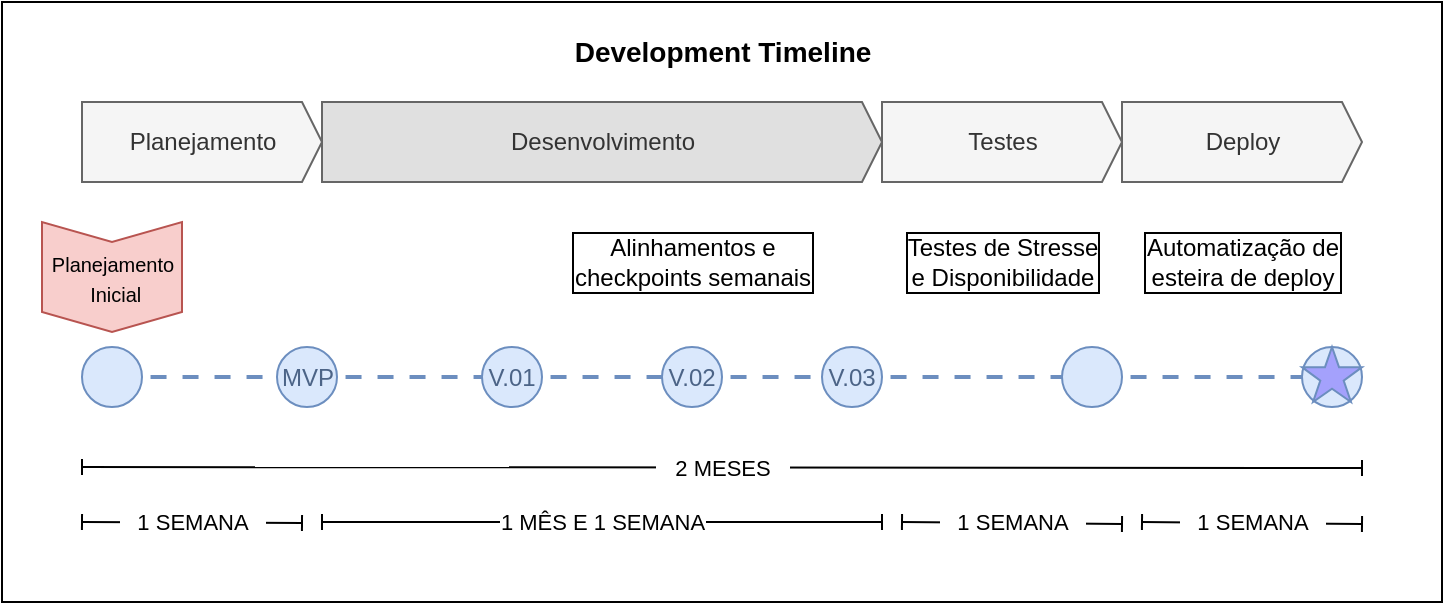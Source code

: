 <mxfile version="22.1.18" type="github">
  <diagram name="Page-1" id="jvHXsrBljIZh9Bcvvygx">
    <mxGraphModel dx="733" dy="390" grid="1" gridSize="10" guides="1" tooltips="1" connect="1" arrows="1" fold="1" page="1" pageScale="1" pageWidth="850" pageHeight="1100" math="0" shadow="0">
      <root>
        <mxCell id="0" />
        <mxCell id="1" parent="0" />
        <mxCell id="OGMLSJQyytf993Z_IZep-33" value="" style="rounded=0;whiteSpace=wrap;html=1;" vertex="1" parent="1">
          <mxGeometry x="40" y="30" width="720" height="300" as="geometry" />
        </mxCell>
        <mxCell id="OGMLSJQyytf993Z_IZep-26" value="" style="ellipse;whiteSpace=wrap;html=1;aspect=fixed;fillColor=#dae8fc;strokeColor=#6c8ebf;" vertex="1" parent="1">
          <mxGeometry x="690" y="202.5" width="30" height="30" as="geometry" />
        </mxCell>
        <mxCell id="OGMLSJQyytf993Z_IZep-3" value="Planejamento" style="html=1;shadow=0;dashed=0;align=center;verticalAlign=middle;shape=mxgraph.arrows2.arrow;dy=0;dx=10;notch=0;fillColor=#f5f5f5;strokeColor=#666666;fontColor=#333333;" vertex="1" parent="1">
          <mxGeometry x="80" y="80" width="120" height="40" as="geometry" />
        </mxCell>
        <mxCell id="OGMLSJQyytf993Z_IZep-4" value="Desenvolvimento" style="html=1;shadow=0;dashed=0;align=center;verticalAlign=middle;shape=mxgraph.arrows2.arrow;dy=0;dx=10;notch=0;fillColor=#E0E0E0;strokeColor=#666666;fontColor=#333333;" vertex="1" parent="1">
          <mxGeometry x="200" y="80" width="280" height="40" as="geometry" />
        </mxCell>
        <mxCell id="OGMLSJQyytf993Z_IZep-5" value="Testes" style="html=1;shadow=0;dashed=0;align=center;verticalAlign=middle;shape=mxgraph.arrows2.arrow;dy=0;dx=10;notch=0;fillColor=#f5f5f5;strokeColor=#666666;fontColor=#333333;" vertex="1" parent="1">
          <mxGeometry x="480" y="80" width="120" height="40" as="geometry" />
        </mxCell>
        <mxCell id="OGMLSJQyytf993Z_IZep-6" value="Deploy" style="html=1;shadow=0;dashed=0;align=center;verticalAlign=middle;shape=mxgraph.arrows2.arrow;dy=0;dx=10;notch=0;fillColor=#f5f5f5;strokeColor=#666666;fontColor=#333333;" vertex="1" parent="1">
          <mxGeometry x="600" y="80" width="120" height="40" as="geometry" />
        </mxCell>
        <mxCell id="OGMLSJQyytf993Z_IZep-7" value="" style="html=1;shadow=0;dashed=0;align=center;verticalAlign=middle;shape=mxgraph.arrows2.arrow;dy=0;dx=10;notch=10;rotation=90;whiteSpace=wrap;fillColor=#f8cecc;strokeColor=#b85450;" vertex="1" parent="1">
          <mxGeometry x="67.5" y="132.5" width="55" height="70" as="geometry" />
        </mxCell>
        <mxCell id="OGMLSJQyytf993Z_IZep-8" value="&lt;font style=&quot;font-size: 10px;&quot;&gt;Planejamento&lt;br&gt;&amp;nbsp;Inicial&lt;/font&gt;" style="text;html=1;align=center;verticalAlign=middle;resizable=0;points=[];autosize=1;strokeColor=none;fillColor=none;" vertex="1" parent="1">
          <mxGeometry x="55" y="147.5" width="80" height="40" as="geometry" />
        </mxCell>
        <mxCell id="OGMLSJQyytf993Z_IZep-11" style="edgeStyle=orthogonalEdgeStyle;rounded=0;orthogonalLoop=1;jettySize=auto;html=1;exitX=1;exitY=0.5;exitDx=0;exitDy=0;entryX=0;entryY=0.5;entryDx=0;entryDy=0;endArrow=none;endFill=0;flowAnimation=1;strokeWidth=2;fillColor=#dae8fc;strokeColor=#6c8ebf;" edge="1" parent="1" source="OGMLSJQyytf993Z_IZep-9" target="OGMLSJQyytf993Z_IZep-10">
          <mxGeometry relative="1" as="geometry" />
        </mxCell>
        <mxCell id="OGMLSJQyytf993Z_IZep-9" value="" style="ellipse;whiteSpace=wrap;html=1;aspect=fixed;fillColor=#dae8fc;strokeColor=#6c8ebf;" vertex="1" parent="1">
          <mxGeometry x="80" y="202.5" width="30" height="30" as="geometry" />
        </mxCell>
        <mxCell id="OGMLSJQyytf993Z_IZep-15" style="edgeStyle=orthogonalEdgeStyle;rounded=0;orthogonalLoop=1;jettySize=auto;html=1;exitX=1;exitY=0.5;exitDx=0;exitDy=0;endArrow=none;endFill=0;flowAnimation=1;strokeWidth=2;fillColor=#dae8fc;strokeColor=#6c8ebf;" edge="1" parent="1" source="OGMLSJQyytf993Z_IZep-10" target="OGMLSJQyytf993Z_IZep-12">
          <mxGeometry relative="1" as="geometry" />
        </mxCell>
        <mxCell id="OGMLSJQyytf993Z_IZep-10" value="MVP" style="ellipse;whiteSpace=wrap;html=1;aspect=fixed;fillColor=#dae8fc;strokeColor=#6c8ebf;fontColor=#4C6487;" vertex="1" parent="1">
          <mxGeometry x="177.5" y="202.5" width="30" height="30" as="geometry" />
        </mxCell>
        <mxCell id="OGMLSJQyytf993Z_IZep-16" style="edgeStyle=orthogonalEdgeStyle;rounded=0;orthogonalLoop=1;jettySize=auto;html=1;exitX=1;exitY=0.5;exitDx=0;exitDy=0;entryX=0;entryY=0.5;entryDx=0;entryDy=0;endArrow=none;endFill=0;flowAnimation=1;strokeWidth=2;fillColor=#dae8fc;strokeColor=#6c8ebf;" edge="1" parent="1" source="OGMLSJQyytf993Z_IZep-12" target="OGMLSJQyytf993Z_IZep-13">
          <mxGeometry relative="1" as="geometry" />
        </mxCell>
        <mxCell id="OGMLSJQyytf993Z_IZep-12" value="V.01" style="ellipse;whiteSpace=wrap;html=1;aspect=fixed;fillColor=#dae8fc;strokeColor=#6c8ebf;fontColor=#4C6487;" vertex="1" parent="1">
          <mxGeometry x="280" y="202.5" width="30" height="30" as="geometry" />
        </mxCell>
        <mxCell id="OGMLSJQyytf993Z_IZep-17" style="edgeStyle=orthogonalEdgeStyle;rounded=0;orthogonalLoop=1;jettySize=auto;html=1;exitX=1;exitY=0.5;exitDx=0;exitDy=0;entryX=0;entryY=0.5;entryDx=0;entryDy=0;endArrow=none;endFill=0;flowAnimation=1;strokeWidth=2;fillColor=#dae8fc;strokeColor=#6c8ebf;" edge="1" parent="1" source="OGMLSJQyytf993Z_IZep-13" target="OGMLSJQyytf993Z_IZep-14">
          <mxGeometry relative="1" as="geometry" />
        </mxCell>
        <mxCell id="OGMLSJQyytf993Z_IZep-13" value="V.02" style="ellipse;whiteSpace=wrap;html=1;aspect=fixed;fillColor=#dae8fc;strokeColor=#6c8ebf;fontColor=#4C6487;" vertex="1" parent="1">
          <mxGeometry x="370" y="202.5" width="30" height="30" as="geometry" />
        </mxCell>
        <mxCell id="OGMLSJQyytf993Z_IZep-22" style="edgeStyle=orthogonalEdgeStyle;rounded=0;orthogonalLoop=1;jettySize=auto;html=1;exitX=1;exitY=0.5;exitDx=0;exitDy=0;entryX=0;entryY=0.5;entryDx=0;entryDy=0;endArrow=none;endFill=0;flowAnimation=1;strokeWidth=2;fillColor=#dae8fc;strokeColor=#6c8ebf;" edge="1" parent="1" source="OGMLSJQyytf993Z_IZep-14" target="OGMLSJQyytf993Z_IZep-21">
          <mxGeometry relative="1" as="geometry" />
        </mxCell>
        <mxCell id="OGMLSJQyytf993Z_IZep-14" value="V.03" style="ellipse;whiteSpace=wrap;html=1;aspect=fixed;fillColor=#dae8fc;strokeColor=#6c8ebf;fontColor=#4C6487;" vertex="1" parent="1">
          <mxGeometry x="450" y="202.5" width="30" height="30" as="geometry" />
        </mxCell>
        <mxCell id="OGMLSJQyytf993Z_IZep-18" value="Alinhamentos e &lt;br&gt;checkpoints semanais" style="text;html=1;align=center;verticalAlign=middle;resizable=0;points=[];autosize=1;labelBorderColor=default;" vertex="1" parent="1">
          <mxGeometry x="315" y="140" width="140" height="40" as="geometry" />
        </mxCell>
        <mxCell id="OGMLSJQyytf993Z_IZep-27" style="edgeStyle=orthogonalEdgeStyle;rounded=0;orthogonalLoop=1;jettySize=auto;html=1;exitX=1;exitY=0.5;exitDx=0;exitDy=0;entryX=0;entryY=0.5;entryDx=0;entryDy=0;endArrow=none;endFill=0;flowAnimation=1;strokeWidth=2;fillColor=#dae8fc;strokeColor=#6c8ebf;" edge="1" parent="1" source="OGMLSJQyytf993Z_IZep-21" target="OGMLSJQyytf993Z_IZep-26">
          <mxGeometry relative="1" as="geometry">
            <mxPoint x="600" y="230" as="targetPoint" />
          </mxGeometry>
        </mxCell>
        <mxCell id="OGMLSJQyytf993Z_IZep-21" value="" style="ellipse;whiteSpace=wrap;html=1;aspect=fixed;fillColor=#dae8fc;strokeColor=#6c8ebf;" vertex="1" parent="1">
          <mxGeometry x="570" y="202.5" width="30" height="30" as="geometry" />
        </mxCell>
        <mxCell id="OGMLSJQyytf993Z_IZep-24" value="" style="verticalLabelPosition=bottom;verticalAlign=top;html=1;shape=mxgraph.basic.star;fillColor=#A4A1FC;strokeColor=#6c8ebf;" vertex="1" parent="1">
          <mxGeometry x="690" y="202.5" width="30" height="27.5" as="geometry" />
        </mxCell>
        <mxCell id="OGMLSJQyytf993Z_IZep-28" value="&amp;nbsp; &amp;nbsp;2 MESES&amp;nbsp; &amp;nbsp;" style="endArrow=baseDash;startArrow=baseDash;html=1;rounded=0;startFill=0;endFill=0;" edge="1" parent="1">
          <mxGeometry width="50" height="50" relative="1" as="geometry">
            <mxPoint x="80" y="262.5" as="sourcePoint" />
            <mxPoint x="720" y="263" as="targetPoint" />
            <mxPoint as="offset" />
          </mxGeometry>
        </mxCell>
        <mxCell id="OGMLSJQyytf993Z_IZep-29" value="&amp;nbsp; &amp;nbsp;1 SEMANA&amp;nbsp; &amp;nbsp;" style="endArrow=baseDash;startArrow=baseDash;html=1;rounded=0;startFill=0;endFill=0;" edge="1" parent="1">
          <mxGeometry width="50" height="50" relative="1" as="geometry">
            <mxPoint x="80" y="290" as="sourcePoint" />
            <mxPoint x="190" y="290.5" as="targetPoint" />
          </mxGeometry>
        </mxCell>
        <mxCell id="OGMLSJQyytf993Z_IZep-30" value="1 MÊS E 1 SEMANA" style="endArrow=baseDash;startArrow=baseDash;html=1;rounded=0;startFill=0;endFill=0;" edge="1" parent="1">
          <mxGeometry width="50" height="50" relative="1" as="geometry">
            <mxPoint x="200" y="290" as="sourcePoint" />
            <mxPoint x="480" y="290" as="targetPoint" />
          </mxGeometry>
        </mxCell>
        <mxCell id="OGMLSJQyytf993Z_IZep-31" value="&amp;nbsp; &amp;nbsp;1 SEMANA&amp;nbsp; &amp;nbsp;" style="endArrow=baseDash;startArrow=baseDash;html=1;rounded=0;startFill=0;endFill=0;" edge="1" parent="1">
          <mxGeometry width="50" height="50" relative="1" as="geometry">
            <mxPoint x="490" y="290" as="sourcePoint" />
            <mxPoint x="600" y="291" as="targetPoint" />
          </mxGeometry>
        </mxCell>
        <mxCell id="OGMLSJQyytf993Z_IZep-32" value="&amp;nbsp; &amp;nbsp;1 SEMANA&amp;nbsp; &amp;nbsp;" style="endArrow=baseDash;startArrow=baseDash;html=1;rounded=0;startFill=0;endFill=0;" edge="1" parent="1">
          <mxGeometry width="50" height="50" relative="1" as="geometry">
            <mxPoint x="610" y="290" as="sourcePoint" />
            <mxPoint x="720" y="291" as="targetPoint" />
          </mxGeometry>
        </mxCell>
        <mxCell id="OGMLSJQyytf993Z_IZep-35" value="Testes de Stresse &lt;br&gt;e Disponibilidade" style="text;html=1;align=center;verticalAlign=middle;resizable=0;points=[];autosize=1;labelBorderColor=default;" vertex="1" parent="1">
          <mxGeometry x="480" y="140" width="120" height="40" as="geometry" />
        </mxCell>
        <mxCell id="OGMLSJQyytf993Z_IZep-36" value="Automatização de &lt;br&gt;esteira de deploy" style="text;html=1;align=center;verticalAlign=middle;resizable=0;points=[];autosize=1;labelBorderColor=default;" vertex="1" parent="1">
          <mxGeometry x="600" y="140" width="120" height="40" as="geometry" />
        </mxCell>
        <mxCell id="OGMLSJQyytf993Z_IZep-38" value="Development Timeline" style="text;html=1;align=center;verticalAlign=middle;resizable=0;points=[];autosize=1;strokeColor=none;fillColor=none;fontSize=14;fontStyle=1" vertex="1" parent="1">
          <mxGeometry x="315" y="40" width="170" height="30" as="geometry" />
        </mxCell>
      </root>
    </mxGraphModel>
  </diagram>
</mxfile>
